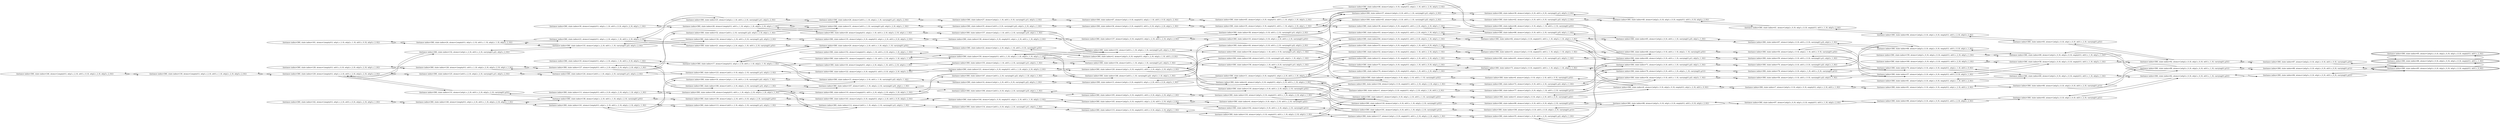 digraph {
rankdir="LR"
s146[label="(instance index=360, state index=146, atoms={empty(t1), at(p1,c_2_0), at(t1,c_0_0), at(p2,c_2_0), at(p3,c_2_0)})"]
s130[label="(instance index=360, state index=130, atoms={empty(t1), at(p1,c_2_0), at(t1,c_1_0), at(p2,c_2_0), at(p3,c_2_0)})"]
s128[label="(instance index=360, state index=128, atoms={empty(t1), at(t1,c_0_0), at(p2,c_2_0), at(p3,c_2_0), at(p1,c_1_0)})"]
s129[label="(instance index=360, state index=129, atoms={empty(t1), at(p1,c_2_0), at(t1,c_2_0), at(p2,c_2_0), at(p3,c_2_0)})"]
s142[label="(instance index=360, state index=142, atoms={empty(t1), at(p1,c_2_0), at(t1,c_0_0), at(p2,c_2_0), at(p3,c_1_0)})"]
s161[label="(instance index=360, state index=161, atoms={empty(t1), at(p1,c_2_0), at(p2,c_1_0), at(t1,c_0_0), at(p3,c_2_0)})"]
s132[label="(instance index=360, state index=132, atoms={at(p1,c_2_0), at(t1,c_2_0), carrying(t1,p2), at(p3,c_2_0)})"]
s131[label="(instance index=360, state index=131, atoms={at(p1,c_2_0), at(t1,c_2_0), at(p2,c_2_0), carrying(t1,p3)})"]
s126[label="(instance index=360, state index=126, atoms={empty(t1), at(t1,c_1_0), at(p2,c_2_0), at(p3,c_2_0), at(p1,c_1_0)})"]
s125[label="(instance index=360, state index=125, atoms={at(t1,c_2_0), at(p2,c_2_0), carrying(t1,p1), at(p3,c_2_0)})"]
s140[label="(instance index=360, state index=140, atoms={empty(t1), at(p1,c_2_0), at(t1,c_1_0), at(p2,c_2_0), at(p3,c_1_0)})"]
s24[label="(instance index=360, state index=24, atoms={empty(t1), at(p1,c_2_0), at(t1,c_1_0), at(p2,c_1_0), at(p3,c_2_0)})"]
s133[label="(instance index=360, state index=133, atoms={at(p1,c_2_0), at(t1,c_1_0), carrying(t1,p2), at(p3,c_2_0)})"]
s127[label="(instance index=360, state index=127, atoms={empty(t1), at(t1,c_2_0), at(p2,c_2_0), at(p3,c_2_0), at(p1,c_1_0)})"]
s138[label="(instance index=360, state index=138, atoms={at(p1,c_2_0), at(t1,c_1_0), at(p2,c_2_0), carrying(t1,p3)})"]
s124[label="(instance index=360, state index=124, atoms={at(t1,c_1_0), at(p2,c_2_0), carrying(t1,p1), at(p3,c_2_0)})"]
s141[label="(instance index=360, state index=141, atoms={empty(t1), at(p1,c_2_0), at(t1,c_2_0), at(p2,c_2_0), at(p3,c_1_0)})"]
s111[label="(instance index=360, state index=111, atoms={empty(t1), at(t1,c_0_0), at(p2,c_2_0), at(p3,c_1_0), at(p1,c_1_0)})"]
s19[label="(instance index=360, state index=19, atoms={empty(t1), at(p1,c_2_0), at(p2,c_1_0), at(t1,c_0_0), at(p3,c_1_0)})"]
s30[label="(instance index=360, state index=30, atoms={empty(t1), at(p2,c_1_0), at(t1,c_0_0), at(p3,c_2_0), at(p1,c_1_0)})"]
s23[label="(instance index=360, state index=23, atoms={empty(t1), at(p1,c_2_0), at(p2,c_1_0), at(t1,c_2_0), at(p3,c_2_0)})"]
s134[label="(instance index=360, state index=134, atoms={at(p1,c_2_0), at(t1,c_0_0), carrying(t1,p2), at(p3,c_2_0)})"]
s32[label="(instance index=360, state index=32, atoms={at(t1,c_2_0), carrying(t1,p2), at(p3,c_2_0), at(p1,c_1_0)})"]
s16[label="(instance index=360, state index=16, atoms={at(p1,c_2_0), at(t1,c_2_0), carrying(t1,p2), at(p3,c_1_0)})"]
s108[label="(instance index=360, state index=108, atoms={at(t1,c_2_0), at(p2,c_2_0), carrying(t1,p3), at(p1,c_1_0)})"]
s139[label="(instance index=360, state index=139, atoms={at(p1,c_2_0), at(t1,c_0_0), at(p2,c_2_0), carrying(t1,p3)})"]
s123[label="(instance index=360, state index=123, atoms={at(t1,c_0_0), at(p2,c_2_0), carrying(t1,p1), at(p3,c_2_0)})"]
s113[label="(instance index=360, state index=113, atoms={at(t1,c_2_0), at(p2,c_2_0), carrying(t1,p1), at(p3,c_1_0)})"]
s109[label="(instance index=360, state index=109, atoms={empty(t1), at(t1,c_1_0), at(p2,c_2_0), at(p3,c_1_0), at(p1,c_1_0)})"]
s21[label="(instance index=360, state index=21, atoms={at(p1,c_2_0), at(p2,c_1_0), at(t1,c_2_0), carrying(t1,p3)})"]
s17[label="(instance index=360, state index=17, atoms={empty(t1), at(p1,c_2_0), at(t1,c_1_0), at(p2,c_1_0), at(p3,c_1_0)})"]
s28[label="(instance index=360, state index=28, atoms={empty(t1), at(t1,c_1_0), at(p2,c_1_0), at(p3,c_2_0), at(p1,c_1_0)})"]
s25[label="(instance index=360, state index=25, atoms={at(p2,c_1_0), at(t1,c_2_0), carrying(t1,p1), at(p3,c_2_0)})"]
s135[label="(instance index=360, state index=135, atoms={at(p2,c_0_0), empty(t1), at(p1,c_2_0), at(t1,c_0_0), at(p3,c_2_0)})"]
s31[label="(instance index=360, state index=31, atoms={at(t1,c_1_0), carrying(t1,p2), at(p3,c_2_0), at(p1,c_1_0)})"]
s29[label="(instance index=360, state index=29, atoms={empty(t1), at(p2,c_1_0), at(t1,c_2_0), at(p3,c_2_0), at(p1,c_1_0)})"]
s26[label="(instance index=360, state index=26, atoms={at(t1,c_1_0), at(p2,c_1_0), carrying(t1,p1), at(p3,c_2_0)})"]
s18[label="(instance index=360, state index=18, atoms={empty(t1), at(p1,c_2_0), at(p2,c_1_0), at(t1,c_2_0), at(p3,c_1_0)})"]
s20[label="(instance index=360, state index=20, atoms={at(p1,c_2_0), at(t1,c_1_0), at(p2,c_1_0), carrying(t1,p3)})"]
s151[label="(instance index=360, state index=151, atoms={empty(t1), at(p2,c_1_0), at(t1,c_2_0), at(p3,c_1_0), at(p1,c_1_0)})"]
s152[label="(instance index=360, state index=152, atoms={empty(t1), at(p2,c_1_0), at(t1,c_0_0), at(p3,c_1_0), at(p1,c_1_0)})"]
s112[label="(instance index=360, state index=112, atoms={at(t1,c_1_0), at(p2,c_2_0), carrying(t1,p1), at(p3,c_1_0)})"]
s122[label="(instance index=360, state index=122, atoms={at(p1,c_0_0), empty(t1), at(t1,c_0_0), at(p2,c_2_0), at(p3,c_2_0)})"]
s143[label="(instance index=360, state index=143, atoms={at(p3,c_0_0), empty(t1), at(p1,c_2_0), at(t1,c_0_0), at(p2,c_2_0)})"]
s107[label="(instance index=360, state index=107, atoms={at(t1,c_1_0), at(p2,c_2_0), carrying(t1,p3), at(p1,c_1_0)})"]
s15[label="(instance index=360, state index=15, atoms={at(p1,c_2_0), at(t1,c_1_0), carrying(t1,p2), at(p3,c_1_0)})"]
s110[label="(instance index=360, state index=110, atoms={empty(t1), at(t1,c_2_0), at(p2,c_2_0), at(p3,c_1_0), at(p1,c_1_0)})"]
s33[label="(instance index=360, state index=33, atoms={at(t1,c_0_0), carrying(t1,p2), at(p3,c_2_0), at(p1,c_1_0)})"]
s136[label="(instance index=360, state index=136, atoms={at(p2,c_0_0), empty(t1), at(p1,c_2_0), at(t1,c_1_0), at(p3,c_2_0)})"]
s22[label="(instance index=360, state index=22, atoms={at(p1,c_2_0), at(p2,c_1_0), at(t1,c_0_0), carrying(t1,p3)})"]
s27[label="(instance index=360, state index=27, atoms={at(p2,c_1_0), at(t1,c_0_0), carrying(t1,p1), at(p3,c_2_0)})"]
s150[label="(instance index=360, state index=150, atoms={empty(t1), at(t1,c_1_0), at(p2,c_1_0), at(p3,c_1_0), at(p1,c_1_0)})"]
s155[label="(instance index=360, state index=155, atoms={at(p2,c_1_0), at(t1,c_2_0), carrying(t1,p1), at(p3,c_1_0)})"]
s157[label="(instance index=360, state index=157, atoms={at(p2,c_1_0), at(t1,c_2_0), carrying(t1,p3), at(p1,c_1_0)})"]
s114[label="(instance index=360, state index=114, atoms={at(t1,c_0_0), at(p2,c_2_0), carrying(t1,p1), at(p3,c_1_0)})"]
s121[label="(instance index=360, state index=121, atoms={at(p1,c_0_0), empty(t1), at(t1,c_1_0), at(p2,c_2_0), at(p3,c_2_0)})"]
s144[label="(instance index=360, state index=144, atoms={at(p3,c_0_0), empty(t1), at(p1,c_2_0), at(t1,c_1_0), at(p2,c_2_0)})"]
s106[label="(instance index=360, state index=106, atoms={at(t1,c_0_0), at(p2,c_2_0), carrying(t1,p3), at(p1,c_1_0)})"]
s14[label="(instance index=360, state index=14, atoms={at(p1,c_2_0), at(t1,c_0_0), carrying(t1,p2), at(p3,c_1_0)})"]
s147[label="(instance index=360, state index=147, atoms={at(t1,c_2_0), carrying(t1,p2), at(p3,c_1_0), at(p1,c_1_0)})"]
s137[label="(instance index=360, state index=137, atoms={at(p2,c_0_0), empty(t1), at(p1,c_2_0), at(t1,c_2_0), at(p3,c_2_0)})"]
s47[label="(instance index=360, state index=47, atoms={at(p1,c_0_0), empty(t1), at(p2,c_1_0), at(t1,c_0_0), at(p3,c_2_0)})"]
s154[label="(instance index=360, state index=154, atoms={at(t1,c_1_0), at(p2,c_1_0), carrying(t1,p1), at(p3,c_1_0)})"]
s153[label="(instance index=360, state index=153, atoms={at(t1,c_1_0), at(p2,c_1_0), carrying(t1,p3), at(p1,c_1_0)})"]
s2[label="(instance index=360, state index=2, atoms={at(p3,c_0_0), empty(t1), at(p1,c_2_0), at(p2,c_1_0), at(t1,c_0_0)})"]
s115[label="(instance index=360, state index=115, atoms={at(p1,c_0_0), empty(t1), at(t1,c_0_0), at(p2,c_2_0), at(p3,c_1_0)})"]
s120[label="(instance index=360, state index=120, atoms={at(p1,c_0_0), empty(t1), at(t1,c_2_0), at(p2,c_2_0), at(p3,c_2_0)})"]
s145[label="(instance index=360, state index=145, atoms={at(p3,c_0_0), empty(t1), at(p1,c_2_0), at(t1,c_2_0), at(p2,c_2_0)})"]
s105[label="(instance index=360, state index=105, atoms={at(p3,c_0_0), empty(t1), at(t1,c_0_0), at(p2,c_2_0), at(p1,c_1_0)})"]
s13[label="(instance index=360, state index=13, atoms={at(p2,c_0_0), empty(t1), at(p1,c_2_0), at(t1,c_0_0), at(p3,c_1_0)})"]
s148[label="(instance index=360, state index=148, atoms={at(t1,c_1_0), carrying(t1,p2), at(p3,c_1_0), at(p1,c_1_0)})"]
s34[label="(instance index=360, state index=34, atoms={at(p2,c_0_0), empty(t1), at(t1,c_0_0), at(p3,c_2_0), at(p1,c_1_0)})"]
s45[label="(instance index=360, state index=45, atoms={at(p1,c_0_0), empty(t1), at(t1,c_1_0), at(p2,c_1_0), at(p3,c_2_0)})"]
s156[label="(instance index=360, state index=156, atoms={at(p2,c_1_0), at(t1,c_0_0), carrying(t1,p1), at(p3,c_1_0)})"]
s158[label="(instance index=360, state index=158, atoms={at(p2,c_1_0), at(t1,c_0_0), carrying(t1,p3), at(p1,c_1_0)})"]
s0[label="(instance index=360, state index=0, atoms={at(p3,c_0_0), empty(t1), at(p1,c_2_0), at(t1,c_1_0), at(p2,c_1_0)})"]
s116[label="(instance index=360, state index=116, atoms={at(p1,c_0_0), empty(t1), at(t1,c_1_0), at(p2,c_2_0), at(p3,c_1_0)})"]
s119[label="(instance index=360, state index=119, atoms={at(p1,c_0_0), at(t1,c_2_0), at(p2,c_2_0), carrying(t1,p3)})"]
s102[label="(instance index=360, state index=102, atoms={at(p3,c_0_0), at(t1,c_2_0), at(p2,c_2_0), carrying(t1,p1)})"]
s103[label="(instance index=360, state index=103, atoms={at(p3,c_0_0), empty(t1), at(t1,c_1_0), at(p2,c_2_0), at(p1,c_1_0)})"]
s11[label="(instance index=360, state index=11, atoms={at(p2,c_0_0), empty(t1), at(p1,c_2_0), at(t1,c_1_0), at(p3,c_1_0)})"]
s149[label="(instance index=360, state index=149, atoms={at(t1,c_0_0), carrying(t1,p2), at(p3,c_1_0), at(p1,c_1_0)})"]
s35[label="(instance index=360, state index=35, atoms={at(p2,c_0_0), empty(t1), at(t1,c_1_0), at(p3,c_2_0), at(p1,c_1_0)})"]
s38[label="(instance index=360, state index=38, atoms={at(p2,c_0_0), at(t1,c_2_0), carrying(t1,p1), at(p3,c_2_0)})"]
s44[label="(instance index=360, state index=44, atoms={at(p1,c_0_0), at(t1,c_2_0), carrying(t1,p2), at(p3,c_2_0)})"]
s4[label="(instance index=360, state index=4, atoms={at(p3,c_0_0), at(p1,c_2_0), at(t1,c_2_0), carrying(t1,p2)})"]
s10[label="(instance index=360, state index=10, atoms={at(p2,c_0_0), at(p1,c_2_0), at(t1,c_2_0), carrying(t1,p3)})"]
s52[label="(instance index=360, state index=52, atoms={at(p1,c_0_0), empty(t1), at(p2,c_1_0), at(t1,c_2_0), at(p3,c_1_0)})"]
s46[label="(instance index=360, state index=46, atoms={at(p1,c_0_0), empty(t1), at(p2,c_1_0), at(t1,c_2_0), at(p3,c_2_0)})"]
s53[label="(instance index=360, state index=53, atoms={at(p1,c_0_0), empty(t1), at(p2,c_1_0), at(t1,c_0_0), at(p3,c_1_0)})"]
s74[label="(instance index=360, state index=74, atoms={at(p3,c_0_0), empty(t1), at(p2,c_1_0), at(t1,c_2_0), at(p1,c_1_0)})"]
s75[label="(instance index=360, state index=75, atoms={at(p3,c_0_0), empty(t1), at(p2,c_1_0), at(t1,c_0_0), at(p1,c_1_0)})"]
s1[label="(instance index=360, state index=1, atoms={at(p3,c_0_0), empty(t1), at(p1,c_2_0), at(p2,c_1_0), at(t1,c_2_0)})"]
s118[label="(instance index=360, state index=118, atoms={at(p1,c_0_0), at(t1,c_1_0), at(p2,c_2_0), carrying(t1,p3)})"]
s101[label="(instance index=360, state index=101, atoms={at(p3,c_0_0), at(t1,c_1_0), at(p2,c_2_0), carrying(t1,p1)})"]
s117[label="(instance index=360, state index=117, atoms={at(p1,c_0_0), empty(t1), at(t1,c_2_0), at(p2,c_2_0), at(p3,c_1_0)})"]
s12[label="(instance index=360, state index=12, atoms={at(p2,c_0_0), empty(t1), at(p1,c_2_0), at(t1,c_2_0), at(p3,c_1_0)})"]
s63[label="(instance index=360, state index=63, atoms={at(p2,c_0_0), empty(t1), at(t1,c_2_0), at(p3,c_1_0), at(p1,c_1_0)})"]
s64[label="(instance index=360, state index=64, atoms={at(p2,c_0_0), empty(t1), at(t1,c_0_0), at(p3,c_1_0), at(p1,c_1_0)})"]
s37[label="(instance index=360, state index=37, atoms={at(p2,c_0_0), at(t1,c_1_0), carrying(t1,p1), at(p3,c_2_0)})"]
s43[label="(instance index=360, state index=43, atoms={at(p1,c_0_0), at(t1,c_1_0), carrying(t1,p2), at(p3,c_2_0)})"]
s36[label="(instance index=360, state index=36, atoms={at(p2,c_0_0), empty(t1), at(t1,c_2_0), at(p3,c_2_0), at(p1,c_1_0)})"]
s104[label="(instance index=360, state index=104, atoms={at(p3,c_0_0), empty(t1), at(t1,c_2_0), at(p2,c_2_0), at(p1,c_1_0)})"]
s3[label="(instance index=360, state index=3, atoms={at(p3,c_0_0), at(p1,c_2_0), at(t1,c_1_0), carrying(t1,p2)})"]
s9[label="(instance index=360, state index=9, atoms={at(p2,c_0_0), at(p1,c_2_0), at(t1,c_1_0), carrying(t1,p3)})"]
s5[label="(instance index=360, state index=5, atoms={at(p3,c_0_0), at(p1,c_2_0), at(t1,c_0_0), carrying(t1,p2)})"]
s72[label="(instance index=360, state index=72, atoms={at(p3,c_0_0), at(t1,c_2_0), carrying(t1,p2), at(p1,c_1_0)})"]
s62[label="(instance index=360, state index=62, atoms={at(p2,c_0_0), empty(t1), at(t1,c_1_0), at(p3,c_1_0), at(p1,c_1_0)})"]
s61[label="(instance index=360, state index=61, atoms={at(p2,c_0_0), at(t1,c_2_0), carrying(t1,p1), at(p3,c_1_0)})"]
s55[label="(instance index=360, state index=55, atoms={at(p1,c_0_0), at(t1,c_2_0), carrying(t1,p2), at(p3,c_1_0)})"]
s77[label="(instance index=360, state index=77, atoms={at(p3,c_0_0), at(p2,c_1_0), at(t1,c_2_0), carrying(t1,p1)})"]
s73[label="(instance index=360, state index=73, atoms={at(p3,c_0_0), empty(t1), at(t1,c_1_0), at(p2,c_1_0), at(p1,c_1_0)})"]
s51[label="(instance index=360, state index=51, atoms={at(p1,c_0_0), empty(t1), at(t1,c_1_0), at(p2,c_1_0), at(p3,c_1_0)})"]
s48[label="(instance index=360, state index=48, atoms={at(p1,c_0_0), at(p2,c_1_0), at(t1,c_2_0), carrying(t1,p3)})"]
s99[label="(instance index=360, state index=99, atoms={at(p1,c_0_0), at(t1,c_0_0), at(p2,c_2_0), carrying(t1,p3)})"]
s39[label="(instance index=360, state index=39, atoms={at(p2,c_0_0), at(t1,c_0_0), carrying(t1,p1), at(p3,c_2_0)})"]
s66[label="(instance index=360, state index=66, atoms={at(p2,c_0_0), at(t1,c_2_0), carrying(t1,p3), at(p1,c_1_0)})"]
s8[label="(instance index=360, state index=8, atoms={at(p2,c_0_0), at(p1,c_2_0), at(t1,c_0_0), carrying(t1,p3)})"]
s42[label="(instance index=360, state index=42, atoms={at(p1,c_0_0), at(t1,c_0_0), carrying(t1,p2), at(p3,c_2_0)})"]
s100[label="(instance index=360, state index=100, atoms={at(p3,c_0_0), at(t1,c_0_0), at(p2,c_2_0), carrying(t1,p1)})"]
s71[label="(instance index=360, state index=71, atoms={at(p3,c_0_0), at(t1,c_1_0), carrying(t1,p2), at(p1,c_1_0)})"]
s6[label="(instance index=360, state index=6, atoms={at(p3,c_0_0), at(p2,c_0_0), empty(t1), at(p1,c_2_0), at(t1,c_0_0)})"]
s65[label="(instance index=360, state index=65, atoms={at(p2,c_0_0), at(t1,c_1_0), carrying(t1,p3), at(p1,c_1_0)})"]
s40[label="(instance index=360, state index=40, atoms={at(p2,c_0_0), at(p1,c_0_0), empty(t1), at(t1,c_0_0), at(p3,c_2_0)})"]
s60[label="(instance index=360, state index=60, atoms={at(p2,c_0_0), at(t1,c_1_0), carrying(t1,p1), at(p3,c_1_0)})"]
s54[label="(instance index=360, state index=54, atoms={at(p1,c_0_0), at(t1,c_1_0), carrying(t1,p2), at(p3,c_1_0)})"]
s98[label="(instance index=360, state index=98, atoms={at(p3,c_0_0), at(p1,c_0_0), empty(t1), at(t1,c_0_0), at(p2,c_2_0)})"]
s76[label="(instance index=360, state index=76, atoms={at(p3,c_0_0), at(t1,c_1_0), at(p2,c_1_0), carrying(t1,p1)})"]
s49[label="(instance index=360, state index=49, atoms={at(p1,c_0_0), at(t1,c_1_0), at(p2,c_1_0), carrying(t1,p3)})"]
s7[label="(instance index=360, state index=7, atoms={at(p3,c_0_0), at(p2,c_0_0), empty(t1), at(p1,c_2_0), at(t1,c_1_0)})"]
s70[label="(instance index=360, state index=70, atoms={at(p3,c_0_0), at(t1,c_0_0), carrying(t1,p2), at(p1,c_1_0)})"]
s67[label="(instance index=360, state index=67, atoms={at(p2,c_0_0), at(t1,c_0_0), carrying(t1,p3), at(p1,c_1_0)})"]
s59[label="(instance index=360, state index=59, atoms={at(p2,c_0_0), at(t1,c_0_0), carrying(t1,p1), at(p3,c_1_0)})"]
s56[label="(instance index=360, state index=56, atoms={at(p1,c_0_0), at(t1,c_0_0), carrying(t1,p2), at(p3,c_1_0)})"]
s50[label="(instance index=360, state index=50, atoms={at(p1,c_0_0), at(p2,c_1_0), at(t1,c_0_0), carrying(t1,p3)})"]
s97[label="(instance index=360, state index=97, atoms={at(p3,c_0_0), at(p1,c_0_0), empty(t1), at(t1,c_1_0), at(p2,c_2_0)})"]
s41[label="(instance index=360, state index=41, atoms={at(p2,c_0_0), at(p1,c_0_0), empty(t1), at(t1,c_1_0), at(p3,c_2_0)})"]
s78[label="(instance index=360, state index=78, atoms={at(p3,c_0_0), at(p2,c_1_0), at(t1,c_0_0), carrying(t1,p1)})"]
s57[label="(instance index=360, state index=57, atoms={at(p2,c_0_0), at(p1,c_0_0), empty(t1), at(t1,c_0_0), at(p3,c_1_0)})"]
s79[label="(instance index=360, state index=79, atoms={at(p3,c_0_0), at(p1,c_0_0), empty(t1), at(p2,c_1_0), at(t1,c_0_0)})"]
s81[label="(instance index=360, state index=81, atoms={at(p3,c_0_0), at(p1,c_0_0), empty(t1), at(p2,c_1_0), at(t1,c_2_0)})"]
s96[label="(instance index=360, state index=96, atoms={at(p3,c_0_0), at(p1,c_0_0), empty(t1), at(t1,c_2_0), at(p2,c_2_0)})"]
s160[label="(instance index=360, state index=160, atoms={at(p2,c_0_0), at(p1,c_0_0), empty(t1), at(t1,c_2_0), at(p3,c_1_0)})"]
s94[label="(instance index=360, state index=94, atoms={at(p2,c_0_0), at(p1,c_0_0), empty(t1), at(t1,c_2_0), at(p3,c_2_0)})"]
s68[label="(instance index=360, state index=68, atoms={at(p3,c_0_0), at(p2,c_0_0), empty(t1), at(t1,c_0_0), at(p1,c_1_0)})"]
s159[label="(instance index=360, state index=159, atoms={at(p3,c_0_0), at(p2,c_0_0), empty(t1), at(t1,c_2_0), at(p1,c_1_0)})"]
s91[label="(instance index=360, state index=91, atoms={at(p3,c_0_0), at(p2,c_0_0), empty(t1), at(p1,c_2_0), at(t1,c_2_0)})"]
s83[label="(instance index=360, state index=83, atoms={at(p3,c_0_0), at(p1,c_0_0), at(t1,c_2_0), carrying(t1,p2)})"]
s93[label="(instance index=360, state index=93, atoms={at(p2,c_0_0), at(p1,c_0_0), at(t1,c_2_0), carrying(t1,p3)})"]
s80[label="(instance index=360, state index=80, atoms={at(p3,c_0_0), at(p1,c_0_0), empty(t1), at(t1,c_1_0), at(p2,c_1_0)})"]
s58[label="(instance index=360, state index=58, atoms={at(p2,c_0_0), at(p1,c_0_0), empty(t1), at(t1,c_1_0), at(p3,c_1_0)})"]
s69[label="(instance index=360, state index=69, atoms={at(p3,c_0_0), at(p2,c_0_0), empty(t1), at(t1,c_1_0), at(p1,c_1_0)})"]
s90[label="(instance index=360, state index=90, atoms={at(p3,c_0_0), at(p2,c_0_0), at(t1,c_2_0), carrying(t1,p1)})"]
s89[label="(instance index=360, state index=89, atoms={at(p3,c_0_0), at(p2,c_0_0), at(t1,c_1_0), carrying(t1,p1)})"]
s92[label="(instance index=360, state index=92, atoms={at(p2,c_0_0), at(p1,c_0_0), at(t1,c_1_0), carrying(t1,p3)})"]
s82[label="(instance index=360, state index=82, atoms={at(p3,c_0_0), at(p1,c_0_0), at(t1,c_1_0), carrying(t1,p2)})"]
s88[label="(instance index=360, state index=88, atoms={at(p3,c_0_0), at(p2,c_0_0), at(t1,c_0_0), carrying(t1,p1)})"]
s87[label="(instance index=360, state index=87, atoms={at(p2,c_0_0), at(p1,c_0_0), at(t1,c_0_0), carrying(t1,p3)})"]
s84[label="(instance index=360, state index=84, atoms={at(p3,c_0_0), at(p1,c_0_0), at(t1,c_0_0), carrying(t1,p2)})"]
s85[peripheries=2,label="(instance index=360, state index=85, atoms={at(p3,c_0_0), at(p2,c_0_0), at(p1,c_0_0), empty(t1), at(t1,c_0_0)})"]
s86[peripheries=2,label="(instance index=360, state index=86, atoms={at(p3,c_0_0), at(p2,c_0_0), at(p1,c_0_0), empty(t1), at(t1,c_1_0)})"]
s95[peripheries=2,label="(instance index=360, state index=95, atoms={at(p3,c_0_0), at(p2,c_0_0), at(p1,c_0_0), empty(t1), at(t1,c_2_0)})"]
Dangling [ label = "", style = invis ]
{ rank = same; Dangling }
Dangling -> s0
{ rank = same; s0}
{ rank = same; s130}
{ rank = same; s128,s129,s142,s161}
{ rank = same; s132,s131,s126,s125,s140,s24}
{ rank = same; s133,s127,s138,s124,s141,s111,s19,s30,s23}
{ rank = same; s134,s32,s16,s108,s139,s123,s113,s109,s21,s17,s28,s25}
{ rank = same; s135,s31,s29,s26,s18,s20,s151,s152,s112,s122,s143,s107,s15,s110}
{ rank = same; s33,s136,s22,s27,s150,s155,s157,s114,s121,s144,s106,s14,s147}
{ rank = same; s137,s47,s154,s153,s2,s115,s120,s145,s105,s13,s148,s34}
{ rank = same; s45,s156,s158,s0,s116,s119,s102,s103,s11,s149,s35,s38,s44,s4,s10}
{ rank = same; s52,s46,s53,s74,s75,s1,s118,s101,s117,s12,s63,s64,s37,s43,s36,s104,s3,s9}
{ rank = same; s5,s72,s62,s61,s55,s77,s73,s51,s48,s99,s39,s66,s8,s42,s100}
{ rank = same; s71,s6,s65,s40,s60,s54,s98,s76,s49}
{ rank = same; s7,s70,s67,s59,s56,s50,s97,s41,s78}
{ rank = same; s57,s79,s81,s96,s160,s94,s68,s159,s91}
{ rank = same; s83,s93,s80,s58,s69,s90}
{ rank = same; s89,s92,s82}
{ rank = same; s88,s87,s84}
{ rank = same; s85,s86,s95}
{
s146->s130
}
{
s130->s146
s130->s129
}
{
s128->s126
s129->s132
s129->s131
s129->s125
s129->s130
s142->s140
s161->s24
}
{
s132->s133
s132->s129
s131->s138
s131->s129
s126->s127
s126->s124
s126->s128
s125->s124
s125->s129
s140->s142
s140->s141
s140->s138
s24->s133
s24->s23
s24->s161
}
{
s133->s134
s133->s132
s133->s24
s127->s126
s127->s108
s127->s32
s138->s139
s138->s131
s138->s140
s124->s125
s124->s126
s124->s123
s141->s140
s141->s113
s141->s16
s111->s109
s19->s17
s30->s28
s23->s25
s23->s21
s23->s24
}
{
s134->s135
s134->s133
s32->s31
s32->s127
s16->s15
s16->s141
s108->s127
s108->s107
s139->s143
s139->s138
s123->s124
s123->s122
s113->s141
s113->s112
s109->s111
s109->s110
s109->s107
s109->s112
s21->s23
s21->s20
s17->s15
s17->s20
s17->s19
s17->s18
s28->s30
s28->s29
s28->s31
s28->s26
s25->s23
s25->s26
}
{
s135->s134
s135->s136
s31->s28
s31->s33
s31->s32
s29->s157
s29->s28
s26->s27
s26->s28
s26->s25
s18->s155
s18->s17
s20->s22
s20->s21
s20->s17
s151->s150
s152->s150
s112->s109
s112->s114
s112->s113
s122->s123
s122->s121
s143->s139
s143->s144
s107->s108
s107->s109
s107->s106
s15->s14
s15->s17
s15->s16
s110->s109
s110->s147
}
{
s33->s31
s33->s34
s136->s135
s136->s137
s22->s20
s22->s2
s27->s47
s27->s26
s150->s154
s150->s152
s150->s151
s150->s153
s150->s148
s155->s18
s155->s154
s157->s29
s157->s153
s114->s115
s114->s112
s121->s122
s121->s120
s144->s143
s144->s145
s106->s107
s106->s105
s14->s15
s14->s13
s147->s110
s147->s148
}
{
s137->s38
s137->s10
s137->s136
s47->s45
s47->s27
s154->s150
s154->s156
s154->s155
s153->s150
s153->s157
s153->s158
s2->s22
s2->s0
s115->s116
s115->s114
s120->s119
s120->s44
s120->s121
s145->s4
s145->s102
s145->s144
s105->s103
s105->s106
s13->s14
s13->s11
s148->s149
s148->s150
s148->s147
s34->s35
s34->s33
}
{
s45->s47
s45->s46
s45->s43
s156->s53
s156->s154
s158->s75
s158->s153
s0->s3
s0->s2
s0->s1
s116->s117
s116->s118
s116->s115
s119->s118
s119->s120
s102->s101
s102->s145
s103->s105
s103->s101
s103->s104
s11->s13
s11->s12
s11->s9
s149->s148
s149->s64
s35->s36
s35->s37
s35->s34
s38->s37
s38->s137
s44->s43
s44->s120
s4->s3
s4->s145
s10->s9
s10->s137
}
{
s52->s51
s46->s45
s46->s48
s53->s156
s53->s51
s74->s73
s75->s158
s75->s73
s1->s77
s1->s0
s118->s119
s118->s116
s118->s99
s101->s102
s101->s103
s101->s100
s117->s55
s117->s116
s12->s61
s12->s11
s63->s62
s64->s62
s64->s149
s37->s39
s37->s38
s37->s35
s43->s44
s43->s45
s43->s42
s36->s35
s36->s66
s104->s103
s104->s72
s3->s5
s3->s4
s3->s0
s9->s10
s9->s11
s9->s8
}
{
s5->s6
s5->s3
s72->s71
s72->s104
s62->s63
s62->s60
s62->s65
s62->s64
s61->s60
s61->s12
s55->s54
s55->s117
s77->s76
s77->s1
s73->s71
s73->s76
s73->s75
s73->s74
s51->s53
s51->s52
s51->s54
s51->s49
s48->s46
s48->s49
s99->s118
s99->s98
s39->s37
s39->s40
s66->s36
s66->s65
s8->s6
s8->s9
s42->s43
s42->s40
s100->s101
s100->s98
}
{
s71->s70
s71->s73
s71->s72
s6->s7
s6->s5
s6->s8
s65->s62
s65->s67
s65->s66
s40->s39
s40->s42
s40->s41
s60->s61
s60->s62
s60->s59
s54->s55
s54->s51
s54->s56
s98->s99
s98->s100
s98->s97
s76->s78
s76->s77
s76->s73
s49->s50
s49->s51
s49->s48
}
{
s7->s6
s7->s91
s70->s71
s70->s68
s67->s68
s67->s65
s59->s60
s59->s57
s56->s54
s56->s57
s50->s79
s50->s49
s97->s98
s97->s96
s41->s94
s41->s40
s78->s79
s78->s76
}
{
s57->s58
s57->s59
s57->s56
s79->s78
s79->s50
s79->s80
s81->s80
s96->s83
s96->s97
s160->s58
s94->s93
s94->s41
s68->s69
s68->s70
s68->s67
s159->s69
s91->s7
s91->s90
}
{
s83->s82
s83->s96
s93->s94
s93->s92
s80->s79
s80->s82
s80->s81
s58->s92
s58->s57
s58->s160
s69->s159
s69->s68
s69->s89
s90->s91
s90->s89
}
{
s89->s69
s89->s90
s89->s88
s92->s87
s92->s93
s92->s58
s82->s84
s82->s83
s82->s80
}
{
s88->s85
s88->s89
s87->s85
s87->s92
s84->s85
s84->s82
}
{
s85->s87
s85->s86
s85->s84
s85->s88
s86->s95
s86->s85
s95->s86
}
}
